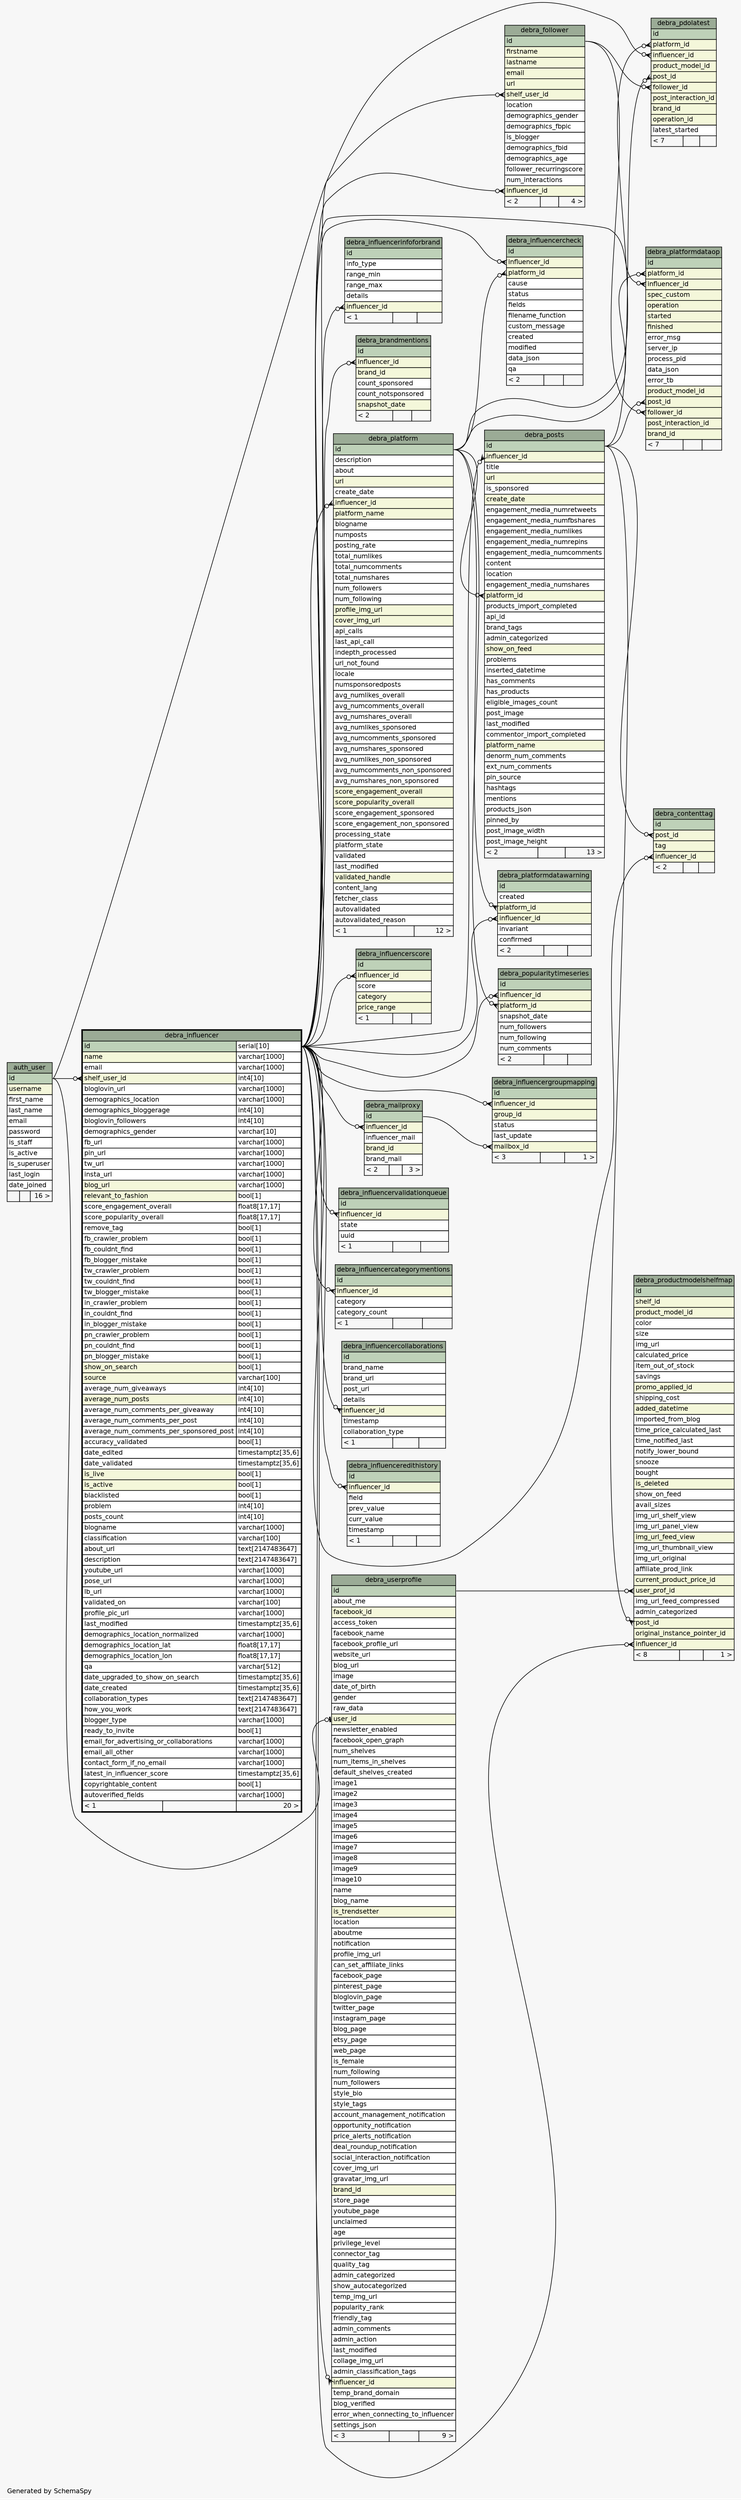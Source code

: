 // dot 2.36.0 on Linux 3.17.0-rc4-a1
// SchemaSpy rev 590
digraph "oneDegreeRelationshipsDiagram" {
  graph [
    rankdir="RL"
    bgcolor="#f7f7f7"
    label="\nGenerated by SchemaSpy"
    labeljust="l"
    nodesep="0.18"
    ranksep="0.46"
    fontname="Helvetica"
    fontsize="11"
  ];
  node [
    fontname="Helvetica"
    fontsize="11"
    shape="plaintext"
  ];
  edge [
    arrowsize="0.8"
  ];
  "debra_brandmentions":"influencer_id":w -> "debra_influencer":"id.type":e [arrowhead=none dir=back arrowtail=crowodot];
  "debra_contenttag":"influencer_id":w -> "debra_influencer":"id.type":e [arrowhead=none dir=back arrowtail=crowodot];
  "debra_contenttag":"post_id":w -> "debra_posts":"id":e [arrowhead=none dir=back arrowtail=crowodot];
  "debra_follower":"influencer_id":w -> "debra_influencer":"id.type":e [arrowhead=none dir=back arrowtail=crowodot];
  "debra_follower":"shelf_user_id":w -> "auth_user":"id":e [arrowhead=none dir=back arrowtail=crowodot];
  "debra_influencer":"shelf_user_id":w -> "auth_user":"id":e [arrowhead=none dir=back arrowtail=crowodot];
  "debra_influencercategorymentions":"influencer_id":w -> "debra_influencer":"id.type":e [arrowhead=none dir=back arrowtail=crowodot];
  "debra_influencercheck":"influencer_id":w -> "debra_influencer":"id.type":e [arrowhead=none dir=back arrowtail=crowodot];
  "debra_influencercheck":"platform_id":w -> "debra_platform":"id":e [arrowhead=none dir=back arrowtail=crowodot];
  "debra_influencercollaborations":"influencer_id":w -> "debra_influencer":"id.type":e [arrowhead=none dir=back arrowtail=crowodot];
  "debra_influenceredithistory":"influencer_id":w -> "debra_influencer":"id.type":e [arrowhead=none dir=back arrowtail=crowodot];
  "debra_influencergroupmapping":"influencer_id":w -> "debra_influencer":"id.type":e [arrowhead=none dir=back arrowtail=crowodot];
  "debra_influencergroupmapping":"mailbox_id":w -> "debra_mailproxy":"id":e [arrowhead=none dir=back arrowtail=crowodot];
  "debra_influencerinfoforbrand":"influencer_id":w -> "debra_influencer":"id.type":e [arrowhead=none dir=back arrowtail=crowodot];
  "debra_influencerscore":"influencer_id":w -> "debra_influencer":"id.type":e [arrowhead=none dir=back arrowtail=crowodot];
  "debra_influencervalidationqueue":"influencer_id":w -> "debra_influencer":"id.type":e [arrowhead=none dir=back arrowtail=crowodot];
  "debra_mailproxy":"influencer_id":w -> "debra_influencer":"id.type":e [arrowhead=none dir=back arrowtail=crowodot];
  "debra_pdolatest":"follower_id":w -> "debra_follower":"id":e [arrowhead=none dir=back arrowtail=crowodot];
  "debra_pdolatest":"influencer_id":w -> "debra_influencer":"id.type":e [arrowhead=none dir=back arrowtail=crowodot];
  "debra_pdolatest":"platform_id":w -> "debra_platform":"id":e [arrowhead=none dir=back arrowtail=crowodot];
  "debra_pdolatest":"post_id":w -> "debra_posts":"id":e [arrowhead=none dir=back arrowtail=crowodot];
  "debra_platform":"influencer_id":w -> "debra_influencer":"id.type":e [arrowhead=none dir=back arrowtail=crowodot];
  "debra_platformdataop":"follower_id":w -> "debra_follower":"id":e [arrowhead=none dir=back arrowtail=crowodot];
  "debra_platformdataop":"influencer_id":w -> "debra_influencer":"id.type":e [arrowhead=none dir=back arrowtail=crowodot];
  "debra_platformdataop":"platform_id":w -> "debra_platform":"id":e [arrowhead=none dir=back arrowtail=crowodot];
  "debra_platformdataop":"post_id":w -> "debra_posts":"id":e [arrowhead=none dir=back arrowtail=crowodot];
  "debra_platformdatawarning":"influencer_id":w -> "debra_influencer":"id.type":e [arrowhead=none dir=back arrowtail=crowodot];
  "debra_platformdatawarning":"platform_id":w -> "debra_platform":"id":e [arrowhead=none dir=back arrowtail=crowodot];
  "debra_popularitytimeseries":"influencer_id":w -> "debra_influencer":"id.type":e [arrowhead=none dir=back arrowtail=crowodot];
  "debra_popularitytimeseries":"platform_id":w -> "debra_platform":"id":e [arrowhead=none dir=back arrowtail=crowodot];
  "debra_posts":"influencer_id":w -> "debra_influencer":"id.type":e [arrowhead=none dir=back arrowtail=crowodot];
  "debra_posts":"platform_id":w -> "debra_platform":"id":e [arrowhead=none dir=back arrowtail=crowodot];
  "debra_productmodelshelfmap":"influencer_id":w -> "debra_influencer":"id.type":e [arrowhead=none dir=back arrowtail=crowodot];
  "debra_productmodelshelfmap":"post_id":w -> "debra_posts":"id":e [arrowhead=none dir=back arrowtail=crowodot];
  "debra_productmodelshelfmap":"user_prof_id":w -> "debra_userprofile":"id":e [arrowhead=none dir=back arrowtail=crowodot];
  "debra_userprofile":"influencer_id":w -> "debra_influencer":"id.type":e [arrowhead=none dir=back arrowtail=crowodot];
  "debra_userprofile":"user_id":w -> "auth_user":"id":e [arrowhead=none dir=back arrowtail=teeodot];
  "auth_user" [
    label=<
    <TABLE BORDER="0" CELLBORDER="1" CELLSPACING="0" BGCOLOR="#ffffff">
      <TR><TD COLSPAN="3" BGCOLOR="#9bab96" ALIGN="CENTER">auth_user</TD></TR>
      <TR><TD PORT="id" COLSPAN="3" BGCOLOR="#bed1b8" ALIGN="LEFT">id</TD></TR>
      <TR><TD PORT="username" COLSPAN="3" BGCOLOR="#f4f7da" ALIGN="LEFT">username</TD></TR>
      <TR><TD PORT="first_name" COLSPAN="3" ALIGN="LEFT">first_name</TD></TR>
      <TR><TD PORT="last_name" COLSPAN="3" ALIGN="LEFT">last_name</TD></TR>
      <TR><TD PORT="email" COLSPAN="3" ALIGN="LEFT">email</TD></TR>
      <TR><TD PORT="password" COLSPAN="3" ALIGN="LEFT">password</TD></TR>
      <TR><TD PORT="is_staff" COLSPAN="3" ALIGN="LEFT">is_staff</TD></TR>
      <TR><TD PORT="is_active" COLSPAN="3" ALIGN="LEFT">is_active</TD></TR>
      <TR><TD PORT="is_superuser" COLSPAN="3" ALIGN="LEFT">is_superuser</TD></TR>
      <TR><TD PORT="last_login" COLSPAN="3" ALIGN="LEFT">last_login</TD></TR>
      <TR><TD PORT="date_joined" COLSPAN="3" ALIGN="LEFT">date_joined</TD></TR>
      <TR><TD ALIGN="LEFT" BGCOLOR="#f7f7f7">  </TD><TD ALIGN="RIGHT" BGCOLOR="#f7f7f7">  </TD><TD ALIGN="RIGHT" BGCOLOR="#f7f7f7">16 &gt;</TD></TR>
    </TABLE>>
    URL="auth_user.html"
    tooltip="auth_user"
  ];
  "debra_brandmentions" [
    label=<
    <TABLE BORDER="0" CELLBORDER="1" CELLSPACING="0" BGCOLOR="#ffffff">
      <TR><TD COLSPAN="3" BGCOLOR="#9bab96" ALIGN="CENTER">debra_brandmentions</TD></TR>
      <TR><TD PORT="id" COLSPAN="3" BGCOLOR="#bed1b8" ALIGN="LEFT">id</TD></TR>
      <TR><TD PORT="influencer_id" COLSPAN="3" BGCOLOR="#f4f7da" ALIGN="LEFT">influencer_id</TD></TR>
      <TR><TD PORT="brand_id" COLSPAN="3" BGCOLOR="#f4f7da" ALIGN="LEFT">brand_id</TD></TR>
      <TR><TD PORT="count_sponsored" COLSPAN="3" ALIGN="LEFT">count_sponsored</TD></TR>
      <TR><TD PORT="count_notsponsored" COLSPAN="3" ALIGN="LEFT">count_notsponsored</TD></TR>
      <TR><TD PORT="snapshot_date" COLSPAN="3" BGCOLOR="#f4f7da" ALIGN="LEFT">snapshot_date</TD></TR>
      <TR><TD ALIGN="LEFT" BGCOLOR="#f7f7f7">&lt; 2</TD><TD ALIGN="RIGHT" BGCOLOR="#f7f7f7">  </TD><TD ALIGN="RIGHT" BGCOLOR="#f7f7f7">  </TD></TR>
    </TABLE>>
    URL="debra_brandmentions.html"
    tooltip="debra_brandmentions"
  ];
  "debra_contenttag" [
    label=<
    <TABLE BORDER="0" CELLBORDER="1" CELLSPACING="0" BGCOLOR="#ffffff">
      <TR><TD COLSPAN="3" BGCOLOR="#9bab96" ALIGN="CENTER">debra_contenttag</TD></TR>
      <TR><TD PORT="id" COLSPAN="3" BGCOLOR="#bed1b8" ALIGN="LEFT">id</TD></TR>
      <TR><TD PORT="post_id" COLSPAN="3" BGCOLOR="#f4f7da" ALIGN="LEFT">post_id</TD></TR>
      <TR><TD PORT="tag" COLSPAN="3" BGCOLOR="#f4f7da" ALIGN="LEFT">tag</TD></TR>
      <TR><TD PORT="influencer_id" COLSPAN="3" BGCOLOR="#f4f7da" ALIGN="LEFT">influencer_id</TD></TR>
      <TR><TD ALIGN="LEFT" BGCOLOR="#f7f7f7">&lt; 2</TD><TD ALIGN="RIGHT" BGCOLOR="#f7f7f7">  </TD><TD ALIGN="RIGHT" BGCOLOR="#f7f7f7">  </TD></TR>
    </TABLE>>
    URL="debra_contenttag.html"
    tooltip="debra_contenttag"
  ];
  "debra_follower" [
    label=<
    <TABLE BORDER="0" CELLBORDER="1" CELLSPACING="0" BGCOLOR="#ffffff">
      <TR><TD COLSPAN="3" BGCOLOR="#9bab96" ALIGN="CENTER">debra_follower</TD></TR>
      <TR><TD PORT="id" COLSPAN="3" BGCOLOR="#bed1b8" ALIGN="LEFT">id</TD></TR>
      <TR><TD PORT="firstname" COLSPAN="3" BGCOLOR="#f4f7da" ALIGN="LEFT">firstname</TD></TR>
      <TR><TD PORT="lastname" COLSPAN="3" BGCOLOR="#f4f7da" ALIGN="LEFT">lastname</TD></TR>
      <TR><TD PORT="email" COLSPAN="3" BGCOLOR="#f4f7da" ALIGN="LEFT">email</TD></TR>
      <TR><TD PORT="url" COLSPAN="3" BGCOLOR="#f4f7da" ALIGN="LEFT">url</TD></TR>
      <TR><TD PORT="shelf_user_id" COLSPAN="3" BGCOLOR="#f4f7da" ALIGN="LEFT">shelf_user_id</TD></TR>
      <TR><TD PORT="location" COLSPAN="3" ALIGN="LEFT">location</TD></TR>
      <TR><TD PORT="demographics_gender" COLSPAN="3" ALIGN="LEFT">demographics_gender</TD></TR>
      <TR><TD PORT="demographics_fbpic" COLSPAN="3" ALIGN="LEFT">demographics_fbpic</TD></TR>
      <TR><TD PORT="is_blogger" COLSPAN="3" ALIGN="LEFT">is_blogger</TD></TR>
      <TR><TD PORT="demographics_fbid" COLSPAN="3" ALIGN="LEFT">demographics_fbid</TD></TR>
      <TR><TD PORT="demographics_age" COLSPAN="3" ALIGN="LEFT">demographics_age</TD></TR>
      <TR><TD PORT="follower_recurringscore" COLSPAN="3" ALIGN="LEFT">follower_recurringscore</TD></TR>
      <TR><TD PORT="num_interactions" COLSPAN="3" ALIGN="LEFT">num_interactions</TD></TR>
      <TR><TD PORT="influencer_id" COLSPAN="3" BGCOLOR="#f4f7da" ALIGN="LEFT">influencer_id</TD></TR>
      <TR><TD ALIGN="LEFT" BGCOLOR="#f7f7f7">&lt; 2</TD><TD ALIGN="RIGHT" BGCOLOR="#f7f7f7">  </TD><TD ALIGN="RIGHT" BGCOLOR="#f7f7f7">4 &gt;</TD></TR>
    </TABLE>>
    URL="debra_follower.html"
    tooltip="debra_follower"
  ];
  "debra_influencer" [
    label=<
    <TABLE BORDER="2" CELLBORDER="1" CELLSPACING="0" BGCOLOR="#ffffff">
      <TR><TD COLSPAN="3" BGCOLOR="#9bab96" ALIGN="CENTER">debra_influencer</TD></TR>
      <TR><TD PORT="id" COLSPAN="2" BGCOLOR="#bed1b8" ALIGN="LEFT">id</TD><TD PORT="id.type" ALIGN="LEFT">serial[10]</TD></TR>
      <TR><TD PORT="name" COLSPAN="2" BGCOLOR="#f4f7da" ALIGN="LEFT">name</TD><TD PORT="name.type" ALIGN="LEFT">varchar[1000]</TD></TR>
      <TR><TD PORT="email" COLSPAN="2" ALIGN="LEFT">email</TD><TD PORT="email.type" ALIGN="LEFT">varchar[1000]</TD></TR>
      <TR><TD PORT="shelf_user_id" COLSPAN="2" BGCOLOR="#f4f7da" ALIGN="LEFT">shelf_user_id</TD><TD PORT="shelf_user_id.type" ALIGN="LEFT">int4[10]</TD></TR>
      <TR><TD PORT="bloglovin_url" COLSPAN="2" ALIGN="LEFT">bloglovin_url</TD><TD PORT="bloglovin_url.type" ALIGN="LEFT">varchar[1000]</TD></TR>
      <TR><TD PORT="demographics_location" COLSPAN="2" ALIGN="LEFT">demographics_location</TD><TD PORT="demographics_location.type" ALIGN="LEFT">varchar[1000]</TD></TR>
      <TR><TD PORT="demographics_bloggerage" COLSPAN="2" ALIGN="LEFT">demographics_bloggerage</TD><TD PORT="demographics_bloggerage.type" ALIGN="LEFT">int4[10]</TD></TR>
      <TR><TD PORT="bloglovin_followers" COLSPAN="2" ALIGN="LEFT">bloglovin_followers</TD><TD PORT="bloglovin_followers.type" ALIGN="LEFT">int4[10]</TD></TR>
      <TR><TD PORT="demographics_gender" COLSPAN="2" ALIGN="LEFT">demographics_gender</TD><TD PORT="demographics_gender.type" ALIGN="LEFT">varchar[10]</TD></TR>
      <TR><TD PORT="fb_url" COLSPAN="2" ALIGN="LEFT">fb_url</TD><TD PORT="fb_url.type" ALIGN="LEFT">varchar[1000]</TD></TR>
      <TR><TD PORT="pin_url" COLSPAN="2" ALIGN="LEFT">pin_url</TD><TD PORT="pin_url.type" ALIGN="LEFT">varchar[1000]</TD></TR>
      <TR><TD PORT="tw_url" COLSPAN="2" ALIGN="LEFT">tw_url</TD><TD PORT="tw_url.type" ALIGN="LEFT">varchar[1000]</TD></TR>
      <TR><TD PORT="insta_url" COLSPAN="2" ALIGN="LEFT">insta_url</TD><TD PORT="insta_url.type" ALIGN="LEFT">varchar[1000]</TD></TR>
      <TR><TD PORT="blog_url" COLSPAN="2" BGCOLOR="#f4f7da" ALIGN="LEFT">blog_url</TD><TD PORT="blog_url.type" ALIGN="LEFT">varchar[1000]</TD></TR>
      <TR><TD PORT="relevant_to_fashion" COLSPAN="2" BGCOLOR="#f4f7da" ALIGN="LEFT">relevant_to_fashion</TD><TD PORT="relevant_to_fashion.type" ALIGN="LEFT">bool[1]</TD></TR>
      <TR><TD PORT="score_engagement_overall" COLSPAN="2" ALIGN="LEFT">score_engagement_overall</TD><TD PORT="score_engagement_overall.type" ALIGN="LEFT">float8[17,17]</TD></TR>
      <TR><TD PORT="score_popularity_overall" COLSPAN="2" ALIGN="LEFT">score_popularity_overall</TD><TD PORT="score_popularity_overall.type" ALIGN="LEFT">float8[17,17]</TD></TR>
      <TR><TD PORT="remove_tag" COLSPAN="2" ALIGN="LEFT">remove_tag</TD><TD PORT="remove_tag.type" ALIGN="LEFT">bool[1]</TD></TR>
      <TR><TD PORT="fb_crawler_problem" COLSPAN="2" ALIGN="LEFT">fb_crawler_problem</TD><TD PORT="fb_crawler_problem.type" ALIGN="LEFT">bool[1]</TD></TR>
      <TR><TD PORT="fb_couldnt_find" COLSPAN="2" ALIGN="LEFT">fb_couldnt_find</TD><TD PORT="fb_couldnt_find.type" ALIGN="LEFT">bool[1]</TD></TR>
      <TR><TD PORT="fb_blogger_mistake" COLSPAN="2" ALIGN="LEFT">fb_blogger_mistake</TD><TD PORT="fb_blogger_mistake.type" ALIGN="LEFT">bool[1]</TD></TR>
      <TR><TD PORT="tw_crawler_problem" COLSPAN="2" ALIGN="LEFT">tw_crawler_problem</TD><TD PORT="tw_crawler_problem.type" ALIGN="LEFT">bool[1]</TD></TR>
      <TR><TD PORT="tw_couldnt_find" COLSPAN="2" ALIGN="LEFT">tw_couldnt_find</TD><TD PORT="tw_couldnt_find.type" ALIGN="LEFT">bool[1]</TD></TR>
      <TR><TD PORT="tw_blogger_mistake" COLSPAN="2" ALIGN="LEFT">tw_blogger_mistake</TD><TD PORT="tw_blogger_mistake.type" ALIGN="LEFT">bool[1]</TD></TR>
      <TR><TD PORT="in_crawler_problem" COLSPAN="2" ALIGN="LEFT">in_crawler_problem</TD><TD PORT="in_crawler_problem.type" ALIGN="LEFT">bool[1]</TD></TR>
      <TR><TD PORT="in_couldnt_find" COLSPAN="2" ALIGN="LEFT">in_couldnt_find</TD><TD PORT="in_couldnt_find.type" ALIGN="LEFT">bool[1]</TD></TR>
      <TR><TD PORT="in_blogger_mistake" COLSPAN="2" ALIGN="LEFT">in_blogger_mistake</TD><TD PORT="in_blogger_mistake.type" ALIGN="LEFT">bool[1]</TD></TR>
      <TR><TD PORT="pn_crawler_problem" COLSPAN="2" ALIGN="LEFT">pn_crawler_problem</TD><TD PORT="pn_crawler_problem.type" ALIGN="LEFT">bool[1]</TD></TR>
      <TR><TD PORT="pn_couldnt_find" COLSPAN="2" ALIGN="LEFT">pn_couldnt_find</TD><TD PORT="pn_couldnt_find.type" ALIGN="LEFT">bool[1]</TD></TR>
      <TR><TD PORT="pn_blogger_mistake" COLSPAN="2" ALIGN="LEFT">pn_blogger_mistake</TD><TD PORT="pn_blogger_mistake.type" ALIGN="LEFT">bool[1]</TD></TR>
      <TR><TD PORT="show_on_search" COLSPAN="2" BGCOLOR="#f4f7da" ALIGN="LEFT">show_on_search</TD><TD PORT="show_on_search.type" ALIGN="LEFT">bool[1]</TD></TR>
      <TR><TD PORT="source" COLSPAN="2" BGCOLOR="#f4f7da" ALIGN="LEFT">source</TD><TD PORT="source.type" ALIGN="LEFT">varchar[100]</TD></TR>
      <TR><TD PORT="average_num_giveaways" COLSPAN="2" ALIGN="LEFT">average_num_giveaways</TD><TD PORT="average_num_giveaways.type" ALIGN="LEFT">int4[10]</TD></TR>
      <TR><TD PORT="average_num_posts" COLSPAN="2" BGCOLOR="#f4f7da" ALIGN="LEFT">average_num_posts</TD><TD PORT="average_num_posts.type" ALIGN="LEFT">int4[10]</TD></TR>
      <TR><TD PORT="average_num_comments_per_giveaway" COLSPAN="2" ALIGN="LEFT">average_num_comments_per_giveaway</TD><TD PORT="average_num_comments_per_giveaway.type" ALIGN="LEFT">int4[10]</TD></TR>
      <TR><TD PORT="average_num_comments_per_post" COLSPAN="2" ALIGN="LEFT">average_num_comments_per_post</TD><TD PORT="average_num_comments_per_post.type" ALIGN="LEFT">int4[10]</TD></TR>
      <TR><TD PORT="average_num_comments_per_sponsored_post" COLSPAN="2" ALIGN="LEFT">average_num_comments_per_sponsored_post</TD><TD PORT="average_num_comments_per_sponsored_post.type" ALIGN="LEFT">int4[10]</TD></TR>
      <TR><TD PORT="accuracy_validated" COLSPAN="2" ALIGN="LEFT">accuracy_validated</TD><TD PORT="accuracy_validated.type" ALIGN="LEFT">bool[1]</TD></TR>
      <TR><TD PORT="date_edited" COLSPAN="2" ALIGN="LEFT">date_edited</TD><TD PORT="date_edited.type" ALIGN="LEFT">timestamptz[35,6]</TD></TR>
      <TR><TD PORT="date_validated" COLSPAN="2" ALIGN="LEFT">date_validated</TD><TD PORT="date_validated.type" ALIGN="LEFT">timestamptz[35,6]</TD></TR>
      <TR><TD PORT="is_live" COLSPAN="2" BGCOLOR="#f4f7da" ALIGN="LEFT">is_live</TD><TD PORT="is_live.type" ALIGN="LEFT">bool[1]</TD></TR>
      <TR><TD PORT="is_active" COLSPAN="2" BGCOLOR="#f4f7da" ALIGN="LEFT">is_active</TD><TD PORT="is_active.type" ALIGN="LEFT">bool[1]</TD></TR>
      <TR><TD PORT="blacklisted" COLSPAN="2" ALIGN="LEFT">blacklisted</TD><TD PORT="blacklisted.type" ALIGN="LEFT">bool[1]</TD></TR>
      <TR><TD PORT="problem" COLSPAN="2" ALIGN="LEFT">problem</TD><TD PORT="problem.type" ALIGN="LEFT">int4[10]</TD></TR>
      <TR><TD PORT="posts_count" COLSPAN="2" ALIGN="LEFT">posts_count</TD><TD PORT="posts_count.type" ALIGN="LEFT">int4[10]</TD></TR>
      <TR><TD PORT="blogname" COLSPAN="2" ALIGN="LEFT">blogname</TD><TD PORT="blogname.type" ALIGN="LEFT">varchar[1000]</TD></TR>
      <TR><TD PORT="classification" COLSPAN="2" ALIGN="LEFT">classification</TD><TD PORT="classification.type" ALIGN="LEFT">varchar[100]</TD></TR>
      <TR><TD PORT="about_url" COLSPAN="2" ALIGN="LEFT">about_url</TD><TD PORT="about_url.type" ALIGN="LEFT">text[2147483647]</TD></TR>
      <TR><TD PORT="description" COLSPAN="2" ALIGN="LEFT">description</TD><TD PORT="description.type" ALIGN="LEFT">text[2147483647]</TD></TR>
      <TR><TD PORT="youtube_url" COLSPAN="2" ALIGN="LEFT">youtube_url</TD><TD PORT="youtube_url.type" ALIGN="LEFT">varchar[1000]</TD></TR>
      <TR><TD PORT="pose_url" COLSPAN="2" ALIGN="LEFT">pose_url</TD><TD PORT="pose_url.type" ALIGN="LEFT">varchar[1000]</TD></TR>
      <TR><TD PORT="lb_url" COLSPAN="2" ALIGN="LEFT">lb_url</TD><TD PORT="lb_url.type" ALIGN="LEFT">varchar[1000]</TD></TR>
      <TR><TD PORT="validated_on" COLSPAN="2" ALIGN="LEFT">validated_on</TD><TD PORT="validated_on.type" ALIGN="LEFT">varchar[100]</TD></TR>
      <TR><TD PORT="profile_pic_url" COLSPAN="2" ALIGN="LEFT">profile_pic_url</TD><TD PORT="profile_pic_url.type" ALIGN="LEFT">varchar[1000]</TD></TR>
      <TR><TD PORT="last_modified" COLSPAN="2" ALIGN="LEFT">last_modified</TD><TD PORT="last_modified.type" ALIGN="LEFT">timestamptz[35,6]</TD></TR>
      <TR><TD PORT="demographics_location_normalized" COLSPAN="2" ALIGN="LEFT">demographics_location_normalized</TD><TD PORT="demographics_location_normalized.type" ALIGN="LEFT">varchar[1000]</TD></TR>
      <TR><TD PORT="demographics_location_lat" COLSPAN="2" ALIGN="LEFT">demographics_location_lat</TD><TD PORT="demographics_location_lat.type" ALIGN="LEFT">float8[17,17]</TD></TR>
      <TR><TD PORT="demographics_location_lon" COLSPAN="2" ALIGN="LEFT">demographics_location_lon</TD><TD PORT="demographics_location_lon.type" ALIGN="LEFT">float8[17,17]</TD></TR>
      <TR><TD PORT="qa" COLSPAN="2" ALIGN="LEFT">qa</TD><TD PORT="qa.type" ALIGN="LEFT">varchar[512]</TD></TR>
      <TR><TD PORT="date_upgraded_to_show_on_search" COLSPAN="2" ALIGN="LEFT">date_upgraded_to_show_on_search</TD><TD PORT="date_upgraded_to_show_on_search.type" ALIGN="LEFT">timestamptz[35,6]</TD></TR>
      <TR><TD PORT="date_created" COLSPAN="2" ALIGN="LEFT">date_created</TD><TD PORT="date_created.type" ALIGN="LEFT">timestamptz[35,6]</TD></TR>
      <TR><TD PORT="collaboration_types" COLSPAN="2" ALIGN="LEFT">collaboration_types</TD><TD PORT="collaboration_types.type" ALIGN="LEFT">text[2147483647]</TD></TR>
      <TR><TD PORT="how_you_work" COLSPAN="2" ALIGN="LEFT">how_you_work</TD><TD PORT="how_you_work.type" ALIGN="LEFT">text[2147483647]</TD></TR>
      <TR><TD PORT="blogger_type" COLSPAN="2" ALIGN="LEFT">blogger_type</TD><TD PORT="blogger_type.type" ALIGN="LEFT">varchar[1000]</TD></TR>
      <TR><TD PORT="ready_to_invite" COLSPAN="2" ALIGN="LEFT">ready_to_invite</TD><TD PORT="ready_to_invite.type" ALIGN="LEFT">bool[1]</TD></TR>
      <TR><TD PORT="email_for_advertising_or_collaborations" COLSPAN="2" ALIGN="LEFT">email_for_advertising_or_collaborations</TD><TD PORT="email_for_advertising_or_collaborations.type" ALIGN="LEFT">varchar[1000]</TD></TR>
      <TR><TD PORT="email_all_other" COLSPAN="2" ALIGN="LEFT">email_all_other</TD><TD PORT="email_all_other.type" ALIGN="LEFT">varchar[1000]</TD></TR>
      <TR><TD PORT="contact_form_if_no_email" COLSPAN="2" ALIGN="LEFT">contact_form_if_no_email</TD><TD PORT="contact_form_if_no_email.type" ALIGN="LEFT">varchar[1000]</TD></TR>
      <TR><TD PORT="latest_in_influencer_score" COLSPAN="2" ALIGN="LEFT">latest_in_influencer_score</TD><TD PORT="latest_in_influencer_score.type" ALIGN="LEFT">timestamptz[35,6]</TD></TR>
      <TR><TD PORT="copyrightable_content" COLSPAN="2" ALIGN="LEFT">copyrightable_content</TD><TD PORT="copyrightable_content.type" ALIGN="LEFT">bool[1]</TD></TR>
      <TR><TD PORT="autoverified_fields" COLSPAN="2" ALIGN="LEFT">autoverified_fields</TD><TD PORT="autoverified_fields.type" ALIGN="LEFT">varchar[1000]</TD></TR>
      <TR><TD ALIGN="LEFT" BGCOLOR="#f7f7f7">&lt; 1</TD><TD ALIGN="RIGHT" BGCOLOR="#f7f7f7">  </TD><TD ALIGN="RIGHT" BGCOLOR="#f7f7f7">20 &gt;</TD></TR>
    </TABLE>>
    URL="debra_influencer.html"
    tooltip="debra_influencer"
  ];
  "debra_influencercategorymentions" [
    label=<
    <TABLE BORDER="0" CELLBORDER="1" CELLSPACING="0" BGCOLOR="#ffffff">
      <TR><TD COLSPAN="3" BGCOLOR="#9bab96" ALIGN="CENTER">debra_influencercategorymentions</TD></TR>
      <TR><TD PORT="id" COLSPAN="3" BGCOLOR="#bed1b8" ALIGN="LEFT">id</TD></TR>
      <TR><TD PORT="influencer_id" COLSPAN="3" BGCOLOR="#f4f7da" ALIGN="LEFT">influencer_id</TD></TR>
      <TR><TD PORT="category" COLSPAN="3" ALIGN="LEFT">category</TD></TR>
      <TR><TD PORT="category_count" COLSPAN="3" ALIGN="LEFT">category_count</TD></TR>
      <TR><TD ALIGN="LEFT" BGCOLOR="#f7f7f7">&lt; 1</TD><TD ALIGN="RIGHT" BGCOLOR="#f7f7f7">  </TD><TD ALIGN="RIGHT" BGCOLOR="#f7f7f7">  </TD></TR>
    </TABLE>>
    URL="debra_influencercategorymentions.html"
    tooltip="debra_influencercategorymentions"
  ];
  "debra_influencercheck" [
    label=<
    <TABLE BORDER="0" CELLBORDER="1" CELLSPACING="0" BGCOLOR="#ffffff">
      <TR><TD COLSPAN="3" BGCOLOR="#9bab96" ALIGN="CENTER">debra_influencercheck</TD></TR>
      <TR><TD PORT="id" COLSPAN="3" BGCOLOR="#bed1b8" ALIGN="LEFT">id</TD></TR>
      <TR><TD PORT="influencer_id" COLSPAN="3" BGCOLOR="#f4f7da" ALIGN="LEFT">influencer_id</TD></TR>
      <TR><TD PORT="platform_id" COLSPAN="3" BGCOLOR="#f4f7da" ALIGN="LEFT">platform_id</TD></TR>
      <TR><TD PORT="cause" COLSPAN="3" ALIGN="LEFT">cause</TD></TR>
      <TR><TD PORT="status" COLSPAN="3" ALIGN="LEFT">status</TD></TR>
      <TR><TD PORT="fields" COLSPAN="3" ALIGN="LEFT">fields</TD></TR>
      <TR><TD PORT="filename_function" COLSPAN="3" ALIGN="LEFT">filename_function</TD></TR>
      <TR><TD PORT="custom_message" COLSPAN="3" ALIGN="LEFT">custom_message</TD></TR>
      <TR><TD PORT="created" COLSPAN="3" ALIGN="LEFT">created</TD></TR>
      <TR><TD PORT="modified" COLSPAN="3" ALIGN="LEFT">modified</TD></TR>
      <TR><TD PORT="data_json" COLSPAN="3" ALIGN="LEFT">data_json</TD></TR>
      <TR><TD PORT="qa" COLSPAN="3" ALIGN="LEFT">qa</TD></TR>
      <TR><TD ALIGN="LEFT" BGCOLOR="#f7f7f7">&lt; 2</TD><TD ALIGN="RIGHT" BGCOLOR="#f7f7f7">  </TD><TD ALIGN="RIGHT" BGCOLOR="#f7f7f7">  </TD></TR>
    </TABLE>>
    URL="debra_influencercheck.html"
    tooltip="debra_influencercheck"
  ];
  "debra_influencercollaborations" [
    label=<
    <TABLE BORDER="0" CELLBORDER="1" CELLSPACING="0" BGCOLOR="#ffffff">
      <TR><TD COLSPAN="3" BGCOLOR="#9bab96" ALIGN="CENTER">debra_influencercollaborations</TD></TR>
      <TR><TD PORT="id" COLSPAN="3" BGCOLOR="#bed1b8" ALIGN="LEFT">id</TD></TR>
      <TR><TD PORT="brand_name" COLSPAN="3" ALIGN="LEFT">brand_name</TD></TR>
      <TR><TD PORT="brand_url" COLSPAN="3" ALIGN="LEFT">brand_url</TD></TR>
      <TR><TD PORT="post_url" COLSPAN="3" ALIGN="LEFT">post_url</TD></TR>
      <TR><TD PORT="details" COLSPAN="3" ALIGN="LEFT">details</TD></TR>
      <TR><TD PORT="influencer_id" COLSPAN="3" BGCOLOR="#f4f7da" ALIGN="LEFT">influencer_id</TD></TR>
      <TR><TD PORT="timestamp" COLSPAN="3" ALIGN="LEFT">timestamp</TD></TR>
      <TR><TD PORT="collaboration_type" COLSPAN="3" ALIGN="LEFT">collaboration_type</TD></TR>
      <TR><TD ALIGN="LEFT" BGCOLOR="#f7f7f7">&lt; 1</TD><TD ALIGN="RIGHT" BGCOLOR="#f7f7f7">  </TD><TD ALIGN="RIGHT" BGCOLOR="#f7f7f7">  </TD></TR>
    </TABLE>>
    URL="debra_influencercollaborations.html"
    tooltip="debra_influencercollaborations"
  ];
  "debra_influenceredithistory" [
    label=<
    <TABLE BORDER="0" CELLBORDER="1" CELLSPACING="0" BGCOLOR="#ffffff">
      <TR><TD COLSPAN="3" BGCOLOR="#9bab96" ALIGN="CENTER">debra_influenceredithistory</TD></TR>
      <TR><TD PORT="id" COLSPAN="3" BGCOLOR="#bed1b8" ALIGN="LEFT">id</TD></TR>
      <TR><TD PORT="influencer_id" COLSPAN="3" BGCOLOR="#f4f7da" ALIGN="LEFT">influencer_id</TD></TR>
      <TR><TD PORT="field" COLSPAN="3" ALIGN="LEFT">field</TD></TR>
      <TR><TD PORT="prev_value" COLSPAN="3" ALIGN="LEFT">prev_value</TD></TR>
      <TR><TD PORT="curr_value" COLSPAN="3" ALIGN="LEFT">curr_value</TD></TR>
      <TR><TD PORT="timestamp" COLSPAN="3" ALIGN="LEFT">timestamp</TD></TR>
      <TR><TD ALIGN="LEFT" BGCOLOR="#f7f7f7">&lt; 1</TD><TD ALIGN="RIGHT" BGCOLOR="#f7f7f7">  </TD><TD ALIGN="RIGHT" BGCOLOR="#f7f7f7">  </TD></TR>
    </TABLE>>
    URL="debra_influenceredithistory.html"
    tooltip="debra_influenceredithistory"
  ];
  "debra_influencergroupmapping" [
    label=<
    <TABLE BORDER="0" CELLBORDER="1" CELLSPACING="0" BGCOLOR="#ffffff">
      <TR><TD COLSPAN="3" BGCOLOR="#9bab96" ALIGN="CENTER">debra_influencergroupmapping</TD></TR>
      <TR><TD PORT="id" COLSPAN="3" BGCOLOR="#bed1b8" ALIGN="LEFT">id</TD></TR>
      <TR><TD PORT="influencer_id" COLSPAN="3" BGCOLOR="#f4f7da" ALIGN="LEFT">influencer_id</TD></TR>
      <TR><TD PORT="group_id" COLSPAN="3" BGCOLOR="#f4f7da" ALIGN="LEFT">group_id</TD></TR>
      <TR><TD PORT="status" COLSPAN="3" ALIGN="LEFT">status</TD></TR>
      <TR><TD PORT="last_update" COLSPAN="3" ALIGN="LEFT">last_update</TD></TR>
      <TR><TD PORT="mailbox_id" COLSPAN="3" BGCOLOR="#f4f7da" ALIGN="LEFT">mailbox_id</TD></TR>
      <TR><TD ALIGN="LEFT" BGCOLOR="#f7f7f7">&lt; 3</TD><TD ALIGN="RIGHT" BGCOLOR="#f7f7f7">  </TD><TD ALIGN="RIGHT" BGCOLOR="#f7f7f7">1 &gt;</TD></TR>
    </TABLE>>
    URL="debra_influencergroupmapping.html"
    tooltip="debra_influencergroupmapping"
  ];
  "debra_influencerinfoforbrand" [
    label=<
    <TABLE BORDER="0" CELLBORDER="1" CELLSPACING="0" BGCOLOR="#ffffff">
      <TR><TD COLSPAN="3" BGCOLOR="#9bab96" ALIGN="CENTER">debra_influencerinfoforbrand</TD></TR>
      <TR><TD PORT="id" COLSPAN="3" BGCOLOR="#bed1b8" ALIGN="LEFT">id</TD></TR>
      <TR><TD PORT="info_type" COLSPAN="3" ALIGN="LEFT">info_type</TD></TR>
      <TR><TD PORT="range_min" COLSPAN="3" ALIGN="LEFT">range_min</TD></TR>
      <TR><TD PORT="range_max" COLSPAN="3" ALIGN="LEFT">range_max</TD></TR>
      <TR><TD PORT="details" COLSPAN="3" ALIGN="LEFT">details</TD></TR>
      <TR><TD PORT="influencer_id" COLSPAN="3" BGCOLOR="#f4f7da" ALIGN="LEFT">influencer_id</TD></TR>
      <TR><TD ALIGN="LEFT" BGCOLOR="#f7f7f7">&lt; 1</TD><TD ALIGN="RIGHT" BGCOLOR="#f7f7f7">  </TD><TD ALIGN="RIGHT" BGCOLOR="#f7f7f7">  </TD></TR>
    </TABLE>>
    URL="debra_influencerinfoforbrand.html"
    tooltip="debra_influencerinfoforbrand"
  ];
  "debra_influencerscore" [
    label=<
    <TABLE BORDER="0" CELLBORDER="1" CELLSPACING="0" BGCOLOR="#ffffff">
      <TR><TD COLSPAN="3" BGCOLOR="#9bab96" ALIGN="CENTER">debra_influencerscore</TD></TR>
      <TR><TD PORT="id" COLSPAN="3" BGCOLOR="#bed1b8" ALIGN="LEFT">id</TD></TR>
      <TR><TD PORT="influencer_id" COLSPAN="3" BGCOLOR="#f4f7da" ALIGN="LEFT">influencer_id</TD></TR>
      <TR><TD PORT="score" COLSPAN="3" ALIGN="LEFT">score</TD></TR>
      <TR><TD PORT="category" COLSPAN="3" BGCOLOR="#f4f7da" ALIGN="LEFT">category</TD></TR>
      <TR><TD PORT="price_range" COLSPAN="3" BGCOLOR="#f4f7da" ALIGN="LEFT">price_range</TD></TR>
      <TR><TD ALIGN="LEFT" BGCOLOR="#f7f7f7">&lt; 1</TD><TD ALIGN="RIGHT" BGCOLOR="#f7f7f7">  </TD><TD ALIGN="RIGHT" BGCOLOR="#f7f7f7">  </TD></TR>
    </TABLE>>
    URL="debra_influencerscore.html"
    tooltip="debra_influencerscore"
  ];
  "debra_influencervalidationqueue" [
    label=<
    <TABLE BORDER="0" CELLBORDER="1" CELLSPACING="0" BGCOLOR="#ffffff">
      <TR><TD COLSPAN="3" BGCOLOR="#9bab96" ALIGN="CENTER">debra_influencervalidationqueue</TD></TR>
      <TR><TD PORT="id" COLSPAN="3" BGCOLOR="#bed1b8" ALIGN="LEFT">id</TD></TR>
      <TR><TD PORT="influencer_id" COLSPAN="3" BGCOLOR="#f4f7da" ALIGN="LEFT">influencer_id</TD></TR>
      <TR><TD PORT="state" COLSPAN="3" ALIGN="LEFT">state</TD></TR>
      <TR><TD PORT="uuid" COLSPAN="3" ALIGN="LEFT">uuid</TD></TR>
      <TR><TD ALIGN="LEFT" BGCOLOR="#f7f7f7">&lt; 1</TD><TD ALIGN="RIGHT" BGCOLOR="#f7f7f7">  </TD><TD ALIGN="RIGHT" BGCOLOR="#f7f7f7">  </TD></TR>
    </TABLE>>
    URL="debra_influencervalidationqueue.html"
    tooltip="debra_influencervalidationqueue"
  ];
  "debra_mailproxy" [
    label=<
    <TABLE BORDER="0" CELLBORDER="1" CELLSPACING="0" BGCOLOR="#ffffff">
      <TR><TD COLSPAN="3" BGCOLOR="#9bab96" ALIGN="CENTER">debra_mailproxy</TD></TR>
      <TR><TD PORT="id" COLSPAN="3" BGCOLOR="#bed1b8" ALIGN="LEFT">id</TD></TR>
      <TR><TD PORT="influencer_id" COLSPAN="3" BGCOLOR="#f4f7da" ALIGN="LEFT">influencer_id</TD></TR>
      <TR><TD PORT="influencer_mail" COLSPAN="3" ALIGN="LEFT">influencer_mail</TD></TR>
      <TR><TD PORT="brand_id" COLSPAN="3" BGCOLOR="#f4f7da" ALIGN="LEFT">brand_id</TD></TR>
      <TR><TD PORT="brand_mail" COLSPAN="3" ALIGN="LEFT">brand_mail</TD></TR>
      <TR><TD ALIGN="LEFT" BGCOLOR="#f7f7f7">&lt; 2</TD><TD ALIGN="RIGHT" BGCOLOR="#f7f7f7">  </TD><TD ALIGN="RIGHT" BGCOLOR="#f7f7f7">3 &gt;</TD></TR>
    </TABLE>>
    URL="debra_mailproxy.html"
    tooltip="debra_mailproxy"
  ];
  "debra_pdolatest" [
    label=<
    <TABLE BORDER="0" CELLBORDER="1" CELLSPACING="0" BGCOLOR="#ffffff">
      <TR><TD COLSPAN="3" BGCOLOR="#9bab96" ALIGN="CENTER">debra_pdolatest</TD></TR>
      <TR><TD PORT="id" COLSPAN="3" BGCOLOR="#bed1b8" ALIGN="LEFT">id</TD></TR>
      <TR><TD PORT="platform_id" COLSPAN="3" BGCOLOR="#f4f7da" ALIGN="LEFT">platform_id</TD></TR>
      <TR><TD PORT="influencer_id" COLSPAN="3" BGCOLOR="#f4f7da" ALIGN="LEFT">influencer_id</TD></TR>
      <TR><TD PORT="product_model_id" COLSPAN="3" BGCOLOR="#f4f7da" ALIGN="LEFT">product_model_id</TD></TR>
      <TR><TD PORT="post_id" COLSPAN="3" BGCOLOR="#f4f7da" ALIGN="LEFT">post_id</TD></TR>
      <TR><TD PORT="follower_id" COLSPAN="3" BGCOLOR="#f4f7da" ALIGN="LEFT">follower_id</TD></TR>
      <TR><TD PORT="post_interaction_id" COLSPAN="3" BGCOLOR="#f4f7da" ALIGN="LEFT">post_interaction_id</TD></TR>
      <TR><TD PORT="brand_id" COLSPAN="3" BGCOLOR="#f4f7da" ALIGN="LEFT">brand_id</TD></TR>
      <TR><TD PORT="operation_id" COLSPAN="3" BGCOLOR="#f4f7da" ALIGN="LEFT">operation_id</TD></TR>
      <TR><TD PORT="latest_started" COLSPAN="3" ALIGN="LEFT">latest_started</TD></TR>
      <TR><TD ALIGN="LEFT" BGCOLOR="#f7f7f7">&lt; 7</TD><TD ALIGN="RIGHT" BGCOLOR="#f7f7f7">  </TD><TD ALIGN="RIGHT" BGCOLOR="#f7f7f7">  </TD></TR>
    </TABLE>>
    URL="debra_pdolatest.html"
    tooltip="debra_pdolatest"
  ];
  "debra_platform" [
    label=<
    <TABLE BORDER="0" CELLBORDER="1" CELLSPACING="0" BGCOLOR="#ffffff">
      <TR><TD COLSPAN="3" BGCOLOR="#9bab96" ALIGN="CENTER">debra_platform</TD></TR>
      <TR><TD PORT="id" COLSPAN="3" BGCOLOR="#bed1b8" ALIGN="LEFT">id</TD></TR>
      <TR><TD PORT="description" COLSPAN="3" ALIGN="LEFT">description</TD></TR>
      <TR><TD PORT="about" COLSPAN="3" ALIGN="LEFT">about</TD></TR>
      <TR><TD PORT="url" COLSPAN="3" BGCOLOR="#f4f7da" ALIGN="LEFT">url</TD></TR>
      <TR><TD PORT="create_date" COLSPAN="3" ALIGN="LEFT">create_date</TD></TR>
      <TR><TD PORT="influencer_id" COLSPAN="3" BGCOLOR="#f4f7da" ALIGN="LEFT">influencer_id</TD></TR>
      <TR><TD PORT="platform_name" COLSPAN="3" BGCOLOR="#f4f7da" ALIGN="LEFT">platform_name</TD></TR>
      <TR><TD PORT="blogname" COLSPAN="3" ALIGN="LEFT">blogname</TD></TR>
      <TR><TD PORT="numposts" COLSPAN="3" ALIGN="LEFT">numposts</TD></TR>
      <TR><TD PORT="posting_rate" COLSPAN="3" ALIGN="LEFT">posting_rate</TD></TR>
      <TR><TD PORT="total_numlikes" COLSPAN="3" ALIGN="LEFT">total_numlikes</TD></TR>
      <TR><TD PORT="total_numcomments" COLSPAN="3" ALIGN="LEFT">total_numcomments</TD></TR>
      <TR><TD PORT="total_numshares" COLSPAN="3" ALIGN="LEFT">total_numshares</TD></TR>
      <TR><TD PORT="num_followers" COLSPAN="3" ALIGN="LEFT">num_followers</TD></TR>
      <TR><TD PORT="num_following" COLSPAN="3" ALIGN="LEFT">num_following</TD></TR>
      <TR><TD PORT="profile_img_url" COLSPAN="3" BGCOLOR="#f4f7da" ALIGN="LEFT">profile_img_url</TD></TR>
      <TR><TD PORT="cover_img_url" COLSPAN="3" BGCOLOR="#f4f7da" ALIGN="LEFT">cover_img_url</TD></TR>
      <TR><TD PORT="api_calls" COLSPAN="3" ALIGN="LEFT">api_calls</TD></TR>
      <TR><TD PORT="last_api_call" COLSPAN="3" ALIGN="LEFT">last_api_call</TD></TR>
      <TR><TD PORT="indepth_processed" COLSPAN="3" ALIGN="LEFT">indepth_processed</TD></TR>
      <TR><TD PORT="url_not_found" COLSPAN="3" ALIGN="LEFT">url_not_found</TD></TR>
      <TR><TD PORT="locale" COLSPAN="3" ALIGN="LEFT">locale</TD></TR>
      <TR><TD PORT="numsponsoredposts" COLSPAN="3" ALIGN="LEFT">numsponsoredposts</TD></TR>
      <TR><TD PORT="avg_numlikes_overall" COLSPAN="3" ALIGN="LEFT">avg_numlikes_overall</TD></TR>
      <TR><TD PORT="avg_numcomments_overall" COLSPAN="3" ALIGN="LEFT">avg_numcomments_overall</TD></TR>
      <TR><TD PORT="avg_numshares_overall" COLSPAN="3" ALIGN="LEFT">avg_numshares_overall</TD></TR>
      <TR><TD PORT="avg_numlikes_sponsored" COLSPAN="3" ALIGN="LEFT">avg_numlikes_sponsored</TD></TR>
      <TR><TD PORT="avg_numcomments_sponsored" COLSPAN="3" ALIGN="LEFT">avg_numcomments_sponsored</TD></TR>
      <TR><TD PORT="avg_numshares_sponsored" COLSPAN="3" ALIGN="LEFT">avg_numshares_sponsored</TD></TR>
      <TR><TD PORT="avg_numlikes_non_sponsored" COLSPAN="3" ALIGN="LEFT">avg_numlikes_non_sponsored</TD></TR>
      <TR><TD PORT="avg_numcomments_non_sponsored" COLSPAN="3" ALIGN="LEFT">avg_numcomments_non_sponsored</TD></TR>
      <TR><TD PORT="avg_numshares_non_sponsored" COLSPAN="3" ALIGN="LEFT">avg_numshares_non_sponsored</TD></TR>
      <TR><TD PORT="score_engagement_overall" COLSPAN="3" BGCOLOR="#f4f7da" ALIGN="LEFT">score_engagement_overall</TD></TR>
      <TR><TD PORT="score_popularity_overall" COLSPAN="3" BGCOLOR="#f4f7da" ALIGN="LEFT">score_popularity_overall</TD></TR>
      <TR><TD PORT="score_engagement_sponsored" COLSPAN="3" ALIGN="LEFT">score_engagement_sponsored</TD></TR>
      <TR><TD PORT="score_engagement_non_sponsored" COLSPAN="3" ALIGN="LEFT">score_engagement_non_sponsored</TD></TR>
      <TR><TD PORT="processing_state" COLSPAN="3" ALIGN="LEFT">processing_state</TD></TR>
      <TR><TD PORT="platform_state" COLSPAN="3" ALIGN="LEFT">platform_state</TD></TR>
      <TR><TD PORT="validated" COLSPAN="3" ALIGN="LEFT">validated</TD></TR>
      <TR><TD PORT="last_modified" COLSPAN="3" ALIGN="LEFT">last_modified</TD></TR>
      <TR><TD PORT="validated_handle" COLSPAN="3" BGCOLOR="#f4f7da" ALIGN="LEFT">validated_handle</TD></TR>
      <TR><TD PORT="content_lang" COLSPAN="3" ALIGN="LEFT">content_lang</TD></TR>
      <TR><TD PORT="fetcher_class" COLSPAN="3" ALIGN="LEFT">fetcher_class</TD></TR>
      <TR><TD PORT="autovalidated" COLSPAN="3" ALIGN="LEFT">autovalidated</TD></TR>
      <TR><TD PORT="autovalidated_reason" COLSPAN="3" ALIGN="LEFT">autovalidated_reason</TD></TR>
      <TR><TD ALIGN="LEFT" BGCOLOR="#f7f7f7">&lt; 1</TD><TD ALIGN="RIGHT" BGCOLOR="#f7f7f7">  </TD><TD ALIGN="RIGHT" BGCOLOR="#f7f7f7">12 &gt;</TD></TR>
    </TABLE>>
    URL="debra_platform.html"
    tooltip="debra_platform"
  ];
  "debra_platformdataop" [
    label=<
    <TABLE BORDER="0" CELLBORDER="1" CELLSPACING="0" BGCOLOR="#ffffff">
      <TR><TD COLSPAN="3" BGCOLOR="#9bab96" ALIGN="CENTER">debra_platformdataop</TD></TR>
      <TR><TD PORT="id" COLSPAN="3" BGCOLOR="#bed1b8" ALIGN="LEFT">id</TD></TR>
      <TR><TD PORT="platform_id" COLSPAN="3" BGCOLOR="#f4f7da" ALIGN="LEFT">platform_id</TD></TR>
      <TR><TD PORT="influencer_id" COLSPAN="3" BGCOLOR="#f4f7da" ALIGN="LEFT">influencer_id</TD></TR>
      <TR><TD PORT="spec_custom" COLSPAN="3" BGCOLOR="#f4f7da" ALIGN="LEFT">spec_custom</TD></TR>
      <TR><TD PORT="operation" COLSPAN="3" BGCOLOR="#f4f7da" ALIGN="LEFT">operation</TD></TR>
      <TR><TD PORT="started" COLSPAN="3" BGCOLOR="#f4f7da" ALIGN="LEFT">started</TD></TR>
      <TR><TD PORT="finished" COLSPAN="3" BGCOLOR="#f4f7da" ALIGN="LEFT">finished</TD></TR>
      <TR><TD PORT="error_msg" COLSPAN="3" ALIGN="LEFT">error_msg</TD></TR>
      <TR><TD PORT="server_ip" COLSPAN="3" ALIGN="LEFT">server_ip</TD></TR>
      <TR><TD PORT="process_pid" COLSPAN="3" ALIGN="LEFT">process_pid</TD></TR>
      <TR><TD PORT="data_json" COLSPAN="3" ALIGN="LEFT">data_json</TD></TR>
      <TR><TD PORT="error_tb" COLSPAN="3" ALIGN="LEFT">error_tb</TD></TR>
      <TR><TD PORT="product_model_id" COLSPAN="3" BGCOLOR="#f4f7da" ALIGN="LEFT">product_model_id</TD></TR>
      <TR><TD PORT="post_id" COLSPAN="3" BGCOLOR="#f4f7da" ALIGN="LEFT">post_id</TD></TR>
      <TR><TD PORT="follower_id" COLSPAN="3" BGCOLOR="#f4f7da" ALIGN="LEFT">follower_id</TD></TR>
      <TR><TD PORT="post_interaction_id" COLSPAN="3" BGCOLOR="#f4f7da" ALIGN="LEFT">post_interaction_id</TD></TR>
      <TR><TD PORT="brand_id" COLSPAN="3" BGCOLOR="#f4f7da" ALIGN="LEFT">brand_id</TD></TR>
      <TR><TD ALIGN="LEFT" BGCOLOR="#f7f7f7">&lt; 7</TD><TD ALIGN="RIGHT" BGCOLOR="#f7f7f7">  </TD><TD ALIGN="RIGHT" BGCOLOR="#f7f7f7">  </TD></TR>
    </TABLE>>
    URL="debra_platformdataop.html"
    tooltip="debra_platformdataop"
  ];
  "debra_platformdatawarning" [
    label=<
    <TABLE BORDER="0" CELLBORDER="1" CELLSPACING="0" BGCOLOR="#ffffff">
      <TR><TD COLSPAN="3" BGCOLOR="#9bab96" ALIGN="CENTER">debra_platformdatawarning</TD></TR>
      <TR><TD PORT="id" COLSPAN="3" BGCOLOR="#bed1b8" ALIGN="LEFT">id</TD></TR>
      <TR><TD PORT="created" COLSPAN="3" ALIGN="LEFT">created</TD></TR>
      <TR><TD PORT="platform_id" COLSPAN="3" BGCOLOR="#f4f7da" ALIGN="LEFT">platform_id</TD></TR>
      <TR><TD PORT="influencer_id" COLSPAN="3" BGCOLOR="#f4f7da" ALIGN="LEFT">influencer_id</TD></TR>
      <TR><TD PORT="invariant" COLSPAN="3" ALIGN="LEFT">invariant</TD></TR>
      <TR><TD PORT="confirmed" COLSPAN="3" ALIGN="LEFT">confirmed</TD></TR>
      <TR><TD ALIGN="LEFT" BGCOLOR="#f7f7f7">&lt; 2</TD><TD ALIGN="RIGHT" BGCOLOR="#f7f7f7">  </TD><TD ALIGN="RIGHT" BGCOLOR="#f7f7f7">  </TD></TR>
    </TABLE>>
    URL="debra_platformdatawarning.html"
    tooltip="debra_platformdatawarning"
  ];
  "debra_popularitytimeseries" [
    label=<
    <TABLE BORDER="0" CELLBORDER="1" CELLSPACING="0" BGCOLOR="#ffffff">
      <TR><TD COLSPAN="3" BGCOLOR="#9bab96" ALIGN="CENTER">debra_popularitytimeseries</TD></TR>
      <TR><TD PORT="id" COLSPAN="3" BGCOLOR="#bed1b8" ALIGN="LEFT">id</TD></TR>
      <TR><TD PORT="influencer_id" COLSPAN="3" BGCOLOR="#f4f7da" ALIGN="LEFT">influencer_id</TD></TR>
      <TR><TD PORT="platform_id" COLSPAN="3" BGCOLOR="#f4f7da" ALIGN="LEFT">platform_id</TD></TR>
      <TR><TD PORT="snapshot_date" COLSPAN="3" ALIGN="LEFT">snapshot_date</TD></TR>
      <TR><TD PORT="num_followers" COLSPAN="3" ALIGN="LEFT">num_followers</TD></TR>
      <TR><TD PORT="num_following" COLSPAN="3" ALIGN="LEFT">num_following</TD></TR>
      <TR><TD PORT="num_comments" COLSPAN="3" ALIGN="LEFT">num_comments</TD></TR>
      <TR><TD ALIGN="LEFT" BGCOLOR="#f7f7f7">&lt; 2</TD><TD ALIGN="RIGHT" BGCOLOR="#f7f7f7">  </TD><TD ALIGN="RIGHT" BGCOLOR="#f7f7f7">  </TD></TR>
    </TABLE>>
    URL="debra_popularitytimeseries.html"
    tooltip="debra_popularitytimeseries"
  ];
  "debra_posts" [
    label=<
    <TABLE BORDER="0" CELLBORDER="1" CELLSPACING="0" BGCOLOR="#ffffff">
      <TR><TD COLSPAN="3" BGCOLOR="#9bab96" ALIGN="CENTER">debra_posts</TD></TR>
      <TR><TD PORT="id" COLSPAN="3" BGCOLOR="#bed1b8" ALIGN="LEFT">id</TD></TR>
      <TR><TD PORT="influencer_id" COLSPAN="3" BGCOLOR="#f4f7da" ALIGN="LEFT">influencer_id</TD></TR>
      <TR><TD PORT="title" COLSPAN="3" ALIGN="LEFT">title</TD></TR>
      <TR><TD PORT="url" COLSPAN="3" BGCOLOR="#f4f7da" ALIGN="LEFT">url</TD></TR>
      <TR><TD PORT="is_sponsored" COLSPAN="3" ALIGN="LEFT">is_sponsored</TD></TR>
      <TR><TD PORT="create_date" COLSPAN="3" BGCOLOR="#f4f7da" ALIGN="LEFT">create_date</TD></TR>
      <TR><TD PORT="engagement_media_numretweets" COLSPAN="3" ALIGN="LEFT">engagement_media_numretweets</TD></TR>
      <TR><TD PORT="engagement_media_numfbshares" COLSPAN="3" ALIGN="LEFT">engagement_media_numfbshares</TD></TR>
      <TR><TD PORT="engagement_media_numlikes" COLSPAN="3" ALIGN="LEFT">engagement_media_numlikes</TD></TR>
      <TR><TD PORT="engagement_media_numrepins" COLSPAN="3" ALIGN="LEFT">engagement_media_numrepins</TD></TR>
      <TR><TD PORT="engagement_media_numcomments" COLSPAN="3" ALIGN="LEFT">engagement_media_numcomments</TD></TR>
      <TR><TD PORT="content" COLSPAN="3" ALIGN="LEFT">content</TD></TR>
      <TR><TD PORT="location" COLSPAN="3" ALIGN="LEFT">location</TD></TR>
      <TR><TD PORT="engagement_media_numshares" COLSPAN="3" ALIGN="LEFT">engagement_media_numshares</TD></TR>
      <TR><TD PORT="platform_id" COLSPAN="3" BGCOLOR="#f4f7da" ALIGN="LEFT">platform_id</TD></TR>
      <TR><TD PORT="products_import_completed" COLSPAN="3" ALIGN="LEFT">products_import_completed</TD></TR>
      <TR><TD PORT="api_id" COLSPAN="3" ALIGN="LEFT">api_id</TD></TR>
      <TR><TD PORT="brand_tags" COLSPAN="3" ALIGN="LEFT">brand_tags</TD></TR>
      <TR><TD PORT="admin_categorized" COLSPAN="3" ALIGN="LEFT">admin_categorized</TD></TR>
      <TR><TD PORT="show_on_feed" COLSPAN="3" BGCOLOR="#f4f7da" ALIGN="LEFT">show_on_feed</TD></TR>
      <TR><TD PORT="problems" COLSPAN="3" ALIGN="LEFT">problems</TD></TR>
      <TR><TD PORT="inserted_datetime" COLSPAN="3" ALIGN="LEFT">inserted_datetime</TD></TR>
      <TR><TD PORT="has_comments" COLSPAN="3" ALIGN="LEFT">has_comments</TD></TR>
      <TR><TD PORT="has_products" COLSPAN="3" ALIGN="LEFT">has_products</TD></TR>
      <TR><TD PORT="eligible_images_count" COLSPAN="3" ALIGN="LEFT">eligible_images_count</TD></TR>
      <TR><TD PORT="post_image" COLSPAN="3" ALIGN="LEFT">post_image</TD></TR>
      <TR><TD PORT="last_modified" COLSPAN="3" ALIGN="LEFT">last_modified</TD></TR>
      <TR><TD PORT="commentor_import_completed" COLSPAN="3" ALIGN="LEFT">commentor_import_completed</TD></TR>
      <TR><TD PORT="platform_name" COLSPAN="3" BGCOLOR="#f4f7da" ALIGN="LEFT">platform_name</TD></TR>
      <TR><TD PORT="denorm_num_comments" COLSPAN="3" ALIGN="LEFT">denorm_num_comments</TD></TR>
      <TR><TD PORT="ext_num_comments" COLSPAN="3" ALIGN="LEFT">ext_num_comments</TD></TR>
      <TR><TD PORT="pin_source" COLSPAN="3" ALIGN="LEFT">pin_source</TD></TR>
      <TR><TD PORT="hashtags" COLSPAN="3" ALIGN="LEFT">hashtags</TD></TR>
      <TR><TD PORT="mentions" COLSPAN="3" ALIGN="LEFT">mentions</TD></TR>
      <TR><TD PORT="products_json" COLSPAN="3" ALIGN="LEFT">products_json</TD></TR>
      <TR><TD PORT="pinned_by" COLSPAN="3" ALIGN="LEFT">pinned_by</TD></TR>
      <TR><TD PORT="post_image_width" COLSPAN="3" ALIGN="LEFT">post_image_width</TD></TR>
      <TR><TD PORT="post_image_height" COLSPAN="3" ALIGN="LEFT">post_image_height</TD></TR>
      <TR><TD ALIGN="LEFT" BGCOLOR="#f7f7f7">&lt; 2</TD><TD ALIGN="RIGHT" BGCOLOR="#f7f7f7">  </TD><TD ALIGN="RIGHT" BGCOLOR="#f7f7f7">13 &gt;</TD></TR>
    </TABLE>>
    URL="debra_posts.html"
    tooltip="debra_posts"
  ];
  "debra_productmodelshelfmap" [
    label=<
    <TABLE BORDER="0" CELLBORDER="1" CELLSPACING="0" BGCOLOR="#ffffff">
      <TR><TD COLSPAN="3" BGCOLOR="#9bab96" ALIGN="CENTER">debra_productmodelshelfmap</TD></TR>
      <TR><TD PORT="id" COLSPAN="3" BGCOLOR="#bed1b8" ALIGN="LEFT">id</TD></TR>
      <TR><TD PORT="shelf_id" COLSPAN="3" BGCOLOR="#f4f7da" ALIGN="LEFT">shelf_id</TD></TR>
      <TR><TD PORT="product_model_id" COLSPAN="3" BGCOLOR="#f4f7da" ALIGN="LEFT">product_model_id</TD></TR>
      <TR><TD PORT="color" COLSPAN="3" ALIGN="LEFT">color</TD></TR>
      <TR><TD PORT="size" COLSPAN="3" ALIGN="LEFT">size</TD></TR>
      <TR><TD PORT="img_url" COLSPAN="3" ALIGN="LEFT">img_url</TD></TR>
      <TR><TD PORT="calculated_price" COLSPAN="3" ALIGN="LEFT">calculated_price</TD></TR>
      <TR><TD PORT="item_out_of_stock" COLSPAN="3" ALIGN="LEFT">item_out_of_stock</TD></TR>
      <TR><TD PORT="savings" COLSPAN="3" ALIGN="LEFT">savings</TD></TR>
      <TR><TD PORT="promo_applied_id" COLSPAN="3" BGCOLOR="#f4f7da" ALIGN="LEFT">promo_applied_id</TD></TR>
      <TR><TD PORT="shipping_cost" COLSPAN="3" ALIGN="LEFT">shipping_cost</TD></TR>
      <TR><TD PORT="added_datetime" COLSPAN="3" BGCOLOR="#f4f7da" ALIGN="LEFT">added_datetime</TD></TR>
      <TR><TD PORT="imported_from_blog" COLSPAN="3" ALIGN="LEFT">imported_from_blog</TD></TR>
      <TR><TD PORT="time_price_calculated_last" COLSPAN="3" ALIGN="LEFT">time_price_calculated_last</TD></TR>
      <TR><TD PORT="time_notified_last" COLSPAN="3" ALIGN="LEFT">time_notified_last</TD></TR>
      <TR><TD PORT="notify_lower_bound" COLSPAN="3" ALIGN="LEFT">notify_lower_bound</TD></TR>
      <TR><TD PORT="snooze" COLSPAN="3" ALIGN="LEFT">snooze</TD></TR>
      <TR><TD PORT="bought" COLSPAN="3" ALIGN="LEFT">bought</TD></TR>
      <TR><TD PORT="is_deleted" COLSPAN="3" BGCOLOR="#f4f7da" ALIGN="LEFT">is_deleted</TD></TR>
      <TR><TD PORT="show_on_feed" COLSPAN="3" ALIGN="LEFT">show_on_feed</TD></TR>
      <TR><TD PORT="avail_sizes" COLSPAN="3" ALIGN="LEFT">avail_sizes</TD></TR>
      <TR><TD PORT="img_url_shelf_view" COLSPAN="3" ALIGN="LEFT">img_url_shelf_view</TD></TR>
      <TR><TD PORT="img_url_panel_view" COLSPAN="3" ALIGN="LEFT">img_url_panel_view</TD></TR>
      <TR><TD PORT="img_url_feed_view" COLSPAN="3" BGCOLOR="#f4f7da" ALIGN="LEFT">img_url_feed_view</TD></TR>
      <TR><TD PORT="img_url_thumbnail_view" COLSPAN="3" ALIGN="LEFT">img_url_thumbnail_view</TD></TR>
      <TR><TD PORT="img_url_original" COLSPAN="3" ALIGN="LEFT">img_url_original</TD></TR>
      <TR><TD PORT="affiliate_prod_link" COLSPAN="3" ALIGN="LEFT">affiliate_prod_link</TD></TR>
      <TR><TD PORT="current_product_price_id" COLSPAN="3" BGCOLOR="#f4f7da" ALIGN="LEFT">current_product_price_id</TD></TR>
      <TR><TD PORT="user_prof_id" COLSPAN="3" BGCOLOR="#f4f7da" ALIGN="LEFT">user_prof_id</TD></TR>
      <TR><TD PORT="img_url_feed_compressed" COLSPAN="3" ALIGN="LEFT">img_url_feed_compressed</TD></TR>
      <TR><TD PORT="admin_categorized" COLSPAN="3" ALIGN="LEFT">admin_categorized</TD></TR>
      <TR><TD PORT="post_id" COLSPAN="3" BGCOLOR="#f4f7da" ALIGN="LEFT">post_id</TD></TR>
      <TR><TD PORT="original_instance_pointer_id" COLSPAN="3" BGCOLOR="#f4f7da" ALIGN="LEFT">original_instance_pointer_id</TD></TR>
      <TR><TD PORT="influencer_id" COLSPAN="3" BGCOLOR="#f4f7da" ALIGN="LEFT">influencer_id</TD></TR>
      <TR><TD ALIGN="LEFT" BGCOLOR="#f7f7f7">&lt; 8</TD><TD ALIGN="RIGHT" BGCOLOR="#f7f7f7">  </TD><TD ALIGN="RIGHT" BGCOLOR="#f7f7f7">1 &gt;</TD></TR>
    </TABLE>>
    URL="debra_productmodelshelfmap.html"
    tooltip="debra_productmodelshelfmap"
  ];
  "debra_userprofile" [
    label=<
    <TABLE BORDER="0" CELLBORDER="1" CELLSPACING="0" BGCOLOR="#ffffff">
      <TR><TD COLSPAN="3" BGCOLOR="#9bab96" ALIGN="CENTER">debra_userprofile</TD></TR>
      <TR><TD PORT="id" COLSPAN="3" BGCOLOR="#bed1b8" ALIGN="LEFT">id</TD></TR>
      <TR><TD PORT="about_me" COLSPAN="3" ALIGN="LEFT">about_me</TD></TR>
      <TR><TD PORT="facebook_id" COLSPAN="3" BGCOLOR="#f4f7da" ALIGN="LEFT">facebook_id</TD></TR>
      <TR><TD PORT="access_token" COLSPAN="3" ALIGN="LEFT">access_token</TD></TR>
      <TR><TD PORT="facebook_name" COLSPAN="3" ALIGN="LEFT">facebook_name</TD></TR>
      <TR><TD PORT="facebook_profile_url" COLSPAN="3" ALIGN="LEFT">facebook_profile_url</TD></TR>
      <TR><TD PORT="website_url" COLSPAN="3" ALIGN="LEFT">website_url</TD></TR>
      <TR><TD PORT="blog_url" COLSPAN="3" ALIGN="LEFT">blog_url</TD></TR>
      <TR><TD PORT="image" COLSPAN="3" ALIGN="LEFT">image</TD></TR>
      <TR><TD PORT="date_of_birth" COLSPAN="3" ALIGN="LEFT">date_of_birth</TD></TR>
      <TR><TD PORT="gender" COLSPAN="3" ALIGN="LEFT">gender</TD></TR>
      <TR><TD PORT="raw_data" COLSPAN="3" ALIGN="LEFT">raw_data</TD></TR>
      <TR><TD PORT="user_id" COLSPAN="3" BGCOLOR="#f4f7da" ALIGN="LEFT">user_id</TD></TR>
      <TR><TD PORT="newsletter_enabled" COLSPAN="3" ALIGN="LEFT">newsletter_enabled</TD></TR>
      <TR><TD PORT="facebook_open_graph" COLSPAN="3" ALIGN="LEFT">facebook_open_graph</TD></TR>
      <TR><TD PORT="num_shelves" COLSPAN="3" ALIGN="LEFT">num_shelves</TD></TR>
      <TR><TD PORT="num_items_in_shelves" COLSPAN="3" ALIGN="LEFT">num_items_in_shelves</TD></TR>
      <TR><TD PORT="default_shelves_created" COLSPAN="3" ALIGN="LEFT">default_shelves_created</TD></TR>
      <TR><TD PORT="image1" COLSPAN="3" ALIGN="LEFT">image1</TD></TR>
      <TR><TD PORT="image2" COLSPAN="3" ALIGN="LEFT">image2</TD></TR>
      <TR><TD PORT="image3" COLSPAN="3" ALIGN="LEFT">image3</TD></TR>
      <TR><TD PORT="image4" COLSPAN="3" ALIGN="LEFT">image4</TD></TR>
      <TR><TD PORT="image5" COLSPAN="3" ALIGN="LEFT">image5</TD></TR>
      <TR><TD PORT="image6" COLSPAN="3" ALIGN="LEFT">image6</TD></TR>
      <TR><TD PORT="image7" COLSPAN="3" ALIGN="LEFT">image7</TD></TR>
      <TR><TD PORT="image8" COLSPAN="3" ALIGN="LEFT">image8</TD></TR>
      <TR><TD PORT="image9" COLSPAN="3" ALIGN="LEFT">image9</TD></TR>
      <TR><TD PORT="image10" COLSPAN="3" ALIGN="LEFT">image10</TD></TR>
      <TR><TD PORT="name" COLSPAN="3" ALIGN="LEFT">name</TD></TR>
      <TR><TD PORT="blog_name" COLSPAN="3" ALIGN="LEFT">blog_name</TD></TR>
      <TR><TD PORT="is_trendsetter" COLSPAN="3" BGCOLOR="#f4f7da" ALIGN="LEFT">is_trendsetter</TD></TR>
      <TR><TD PORT="location" COLSPAN="3" ALIGN="LEFT">location</TD></TR>
      <TR><TD PORT="aboutme" COLSPAN="3" ALIGN="LEFT">aboutme</TD></TR>
      <TR><TD PORT="notification" COLSPAN="3" ALIGN="LEFT">notification</TD></TR>
      <TR><TD PORT="profile_img_url" COLSPAN="3" ALIGN="LEFT">profile_img_url</TD></TR>
      <TR><TD PORT="can_set_affiliate_links" COLSPAN="3" ALIGN="LEFT">can_set_affiliate_links</TD></TR>
      <TR><TD PORT="facebook_page" COLSPAN="3" ALIGN="LEFT">facebook_page</TD></TR>
      <TR><TD PORT="pinterest_page" COLSPAN="3" ALIGN="LEFT">pinterest_page</TD></TR>
      <TR><TD PORT="bloglovin_page" COLSPAN="3" ALIGN="LEFT">bloglovin_page</TD></TR>
      <TR><TD PORT="twitter_page" COLSPAN="3" ALIGN="LEFT">twitter_page</TD></TR>
      <TR><TD PORT="instagram_page" COLSPAN="3" ALIGN="LEFT">instagram_page</TD></TR>
      <TR><TD PORT="blog_page" COLSPAN="3" ALIGN="LEFT">blog_page</TD></TR>
      <TR><TD PORT="etsy_page" COLSPAN="3" ALIGN="LEFT">etsy_page</TD></TR>
      <TR><TD PORT="web_page" COLSPAN="3" ALIGN="LEFT">web_page</TD></TR>
      <TR><TD PORT="is_female" COLSPAN="3" ALIGN="LEFT">is_female</TD></TR>
      <TR><TD PORT="num_following" COLSPAN="3" ALIGN="LEFT">num_following</TD></TR>
      <TR><TD PORT="num_followers" COLSPAN="3" ALIGN="LEFT">num_followers</TD></TR>
      <TR><TD PORT="style_bio" COLSPAN="3" ALIGN="LEFT">style_bio</TD></TR>
      <TR><TD PORT="style_tags" COLSPAN="3" ALIGN="LEFT">style_tags</TD></TR>
      <TR><TD PORT="account_management_notification" COLSPAN="3" ALIGN="LEFT">account_management_notification</TD></TR>
      <TR><TD PORT="opportunity_notification" COLSPAN="3" ALIGN="LEFT">opportunity_notification</TD></TR>
      <TR><TD PORT="price_alerts_notification" COLSPAN="3" ALIGN="LEFT">price_alerts_notification</TD></TR>
      <TR><TD PORT="deal_roundup_notification" COLSPAN="3" ALIGN="LEFT">deal_roundup_notification</TD></TR>
      <TR><TD PORT="social_interaction_notification" COLSPAN="3" ALIGN="LEFT">social_interaction_notification</TD></TR>
      <TR><TD PORT="cover_img_url" COLSPAN="3" ALIGN="LEFT">cover_img_url</TD></TR>
      <TR><TD PORT="gravatar_img_url" COLSPAN="3" ALIGN="LEFT">gravatar_img_url</TD></TR>
      <TR><TD PORT="brand_id" COLSPAN="3" BGCOLOR="#f4f7da" ALIGN="LEFT">brand_id</TD></TR>
      <TR><TD PORT="store_page" COLSPAN="3" ALIGN="LEFT">store_page</TD></TR>
      <TR><TD PORT="youtube_page" COLSPAN="3" ALIGN="LEFT">youtube_page</TD></TR>
      <TR><TD PORT="unclaimed" COLSPAN="3" ALIGN="LEFT">unclaimed</TD></TR>
      <TR><TD PORT="age" COLSPAN="3" ALIGN="LEFT">age</TD></TR>
      <TR><TD PORT="privilege_level" COLSPAN="3" ALIGN="LEFT">privilege_level</TD></TR>
      <TR><TD PORT="connector_tag" COLSPAN="3" ALIGN="LEFT">connector_tag</TD></TR>
      <TR><TD PORT="quality_tag" COLSPAN="3" ALIGN="LEFT">quality_tag</TD></TR>
      <TR><TD PORT="admin_categorized" COLSPAN="3" ALIGN="LEFT">admin_categorized</TD></TR>
      <TR><TD PORT="show_autocategorized" COLSPAN="3" ALIGN="LEFT">show_autocategorized</TD></TR>
      <TR><TD PORT="temp_img_url" COLSPAN="3" ALIGN="LEFT">temp_img_url</TD></TR>
      <TR><TD PORT="popularity_rank" COLSPAN="3" ALIGN="LEFT">popularity_rank</TD></TR>
      <TR><TD PORT="friendly_tag" COLSPAN="3" ALIGN="LEFT">friendly_tag</TD></TR>
      <TR><TD PORT="admin_comments" COLSPAN="3" ALIGN="LEFT">admin_comments</TD></TR>
      <TR><TD PORT="admin_action" COLSPAN="3" ALIGN="LEFT">admin_action</TD></TR>
      <TR><TD PORT="last_modified" COLSPAN="3" ALIGN="LEFT">last_modified</TD></TR>
      <TR><TD PORT="collage_img_url" COLSPAN="3" ALIGN="LEFT">collage_img_url</TD></TR>
      <TR><TD PORT="admin_classification_tags" COLSPAN="3" ALIGN="LEFT">admin_classification_tags</TD></TR>
      <TR><TD PORT="influencer_id" COLSPAN="3" BGCOLOR="#f4f7da" ALIGN="LEFT">influencer_id</TD></TR>
      <TR><TD PORT="temp_brand_domain" COLSPAN="3" ALIGN="LEFT">temp_brand_domain</TD></TR>
      <TR><TD PORT="blog_verified" COLSPAN="3" ALIGN="LEFT">blog_verified</TD></TR>
      <TR><TD PORT="error_when_connecting_to_influencer" COLSPAN="3" ALIGN="LEFT">error_when_connecting_to_influencer</TD></TR>
      <TR><TD PORT="settings_json" COLSPAN="3" ALIGN="LEFT">settings_json</TD></TR>
      <TR><TD ALIGN="LEFT" BGCOLOR="#f7f7f7">&lt; 3</TD><TD ALIGN="RIGHT" BGCOLOR="#f7f7f7">  </TD><TD ALIGN="RIGHT" BGCOLOR="#f7f7f7">9 &gt;</TD></TR>
    </TABLE>>
    URL="debra_userprofile.html"
    tooltip="debra_userprofile"
  ];
}
